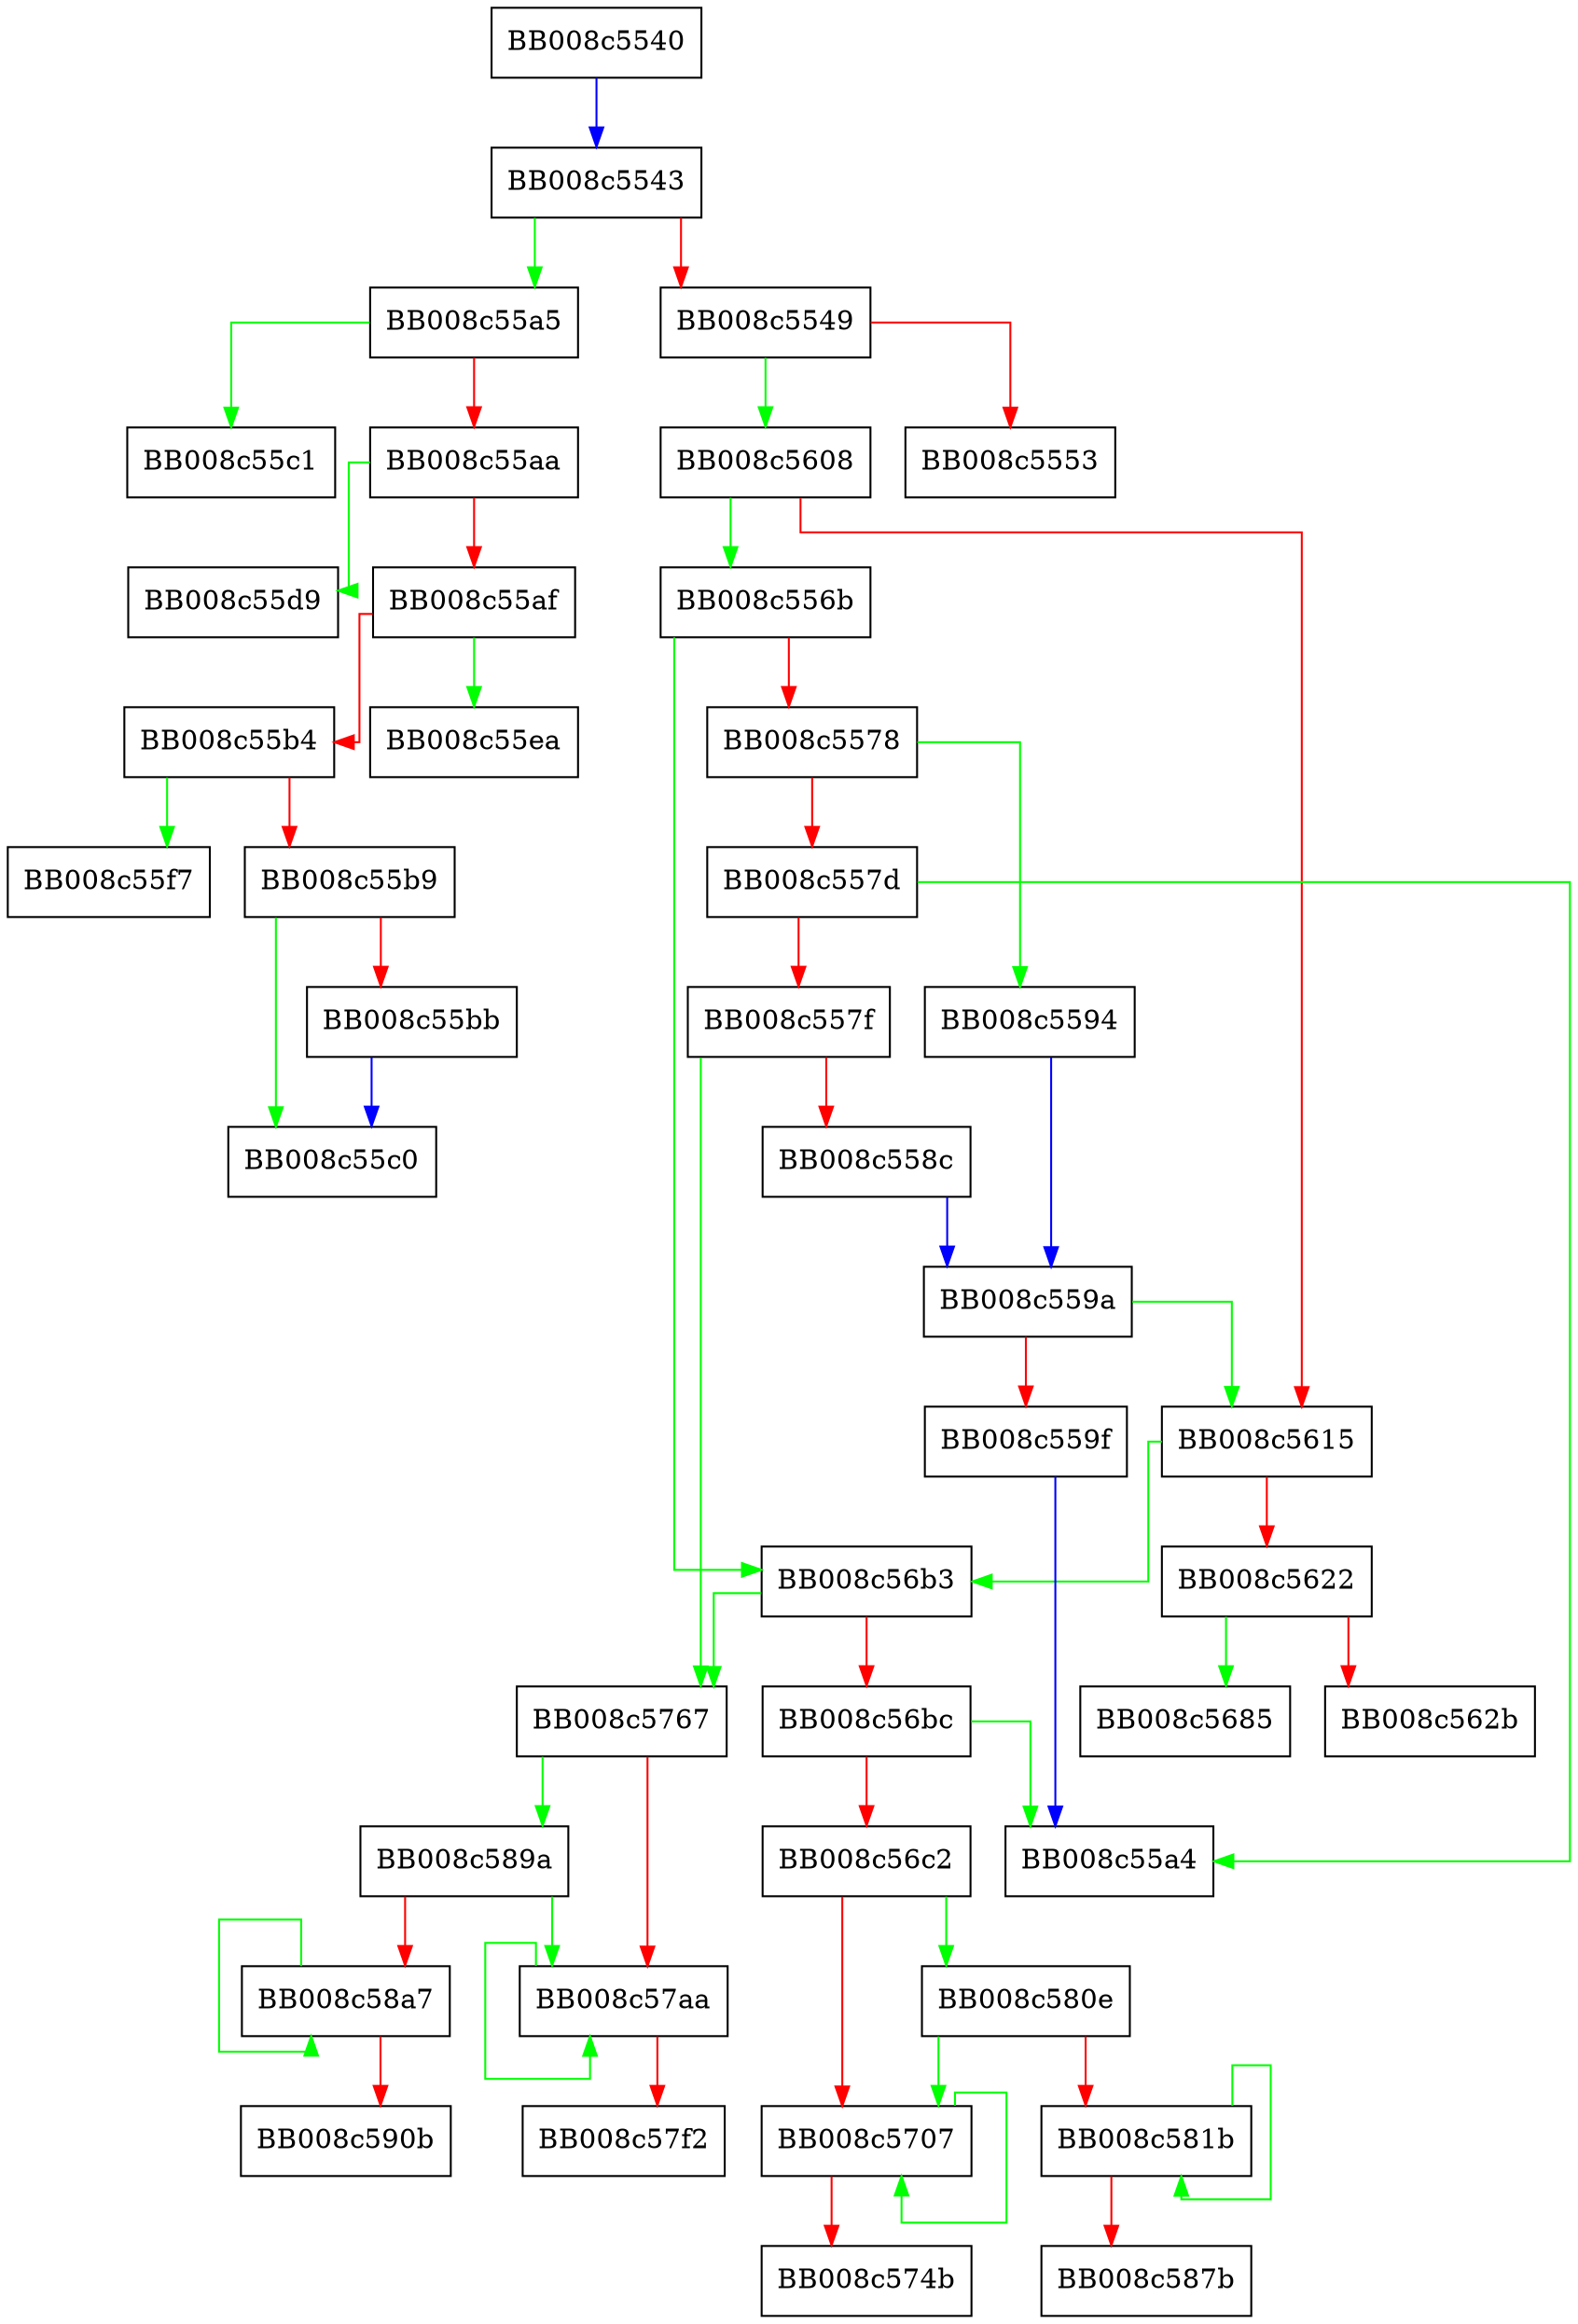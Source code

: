 digraph __memmove_avx_unaligned_erms {
  node [shape="box"];
  graph [splines=ortho];
  BB008c5540 -> BB008c5543 [color="blue"];
  BB008c5543 -> BB008c55a5 [color="green"];
  BB008c5543 -> BB008c5549 [color="red"];
  BB008c5549 -> BB008c5608 [color="green"];
  BB008c5549 -> BB008c5553 [color="red"];
  BB008c556b -> BB008c56b3 [color="green"];
  BB008c556b -> BB008c5578 [color="red"];
  BB008c5578 -> BB008c5594 [color="green"];
  BB008c5578 -> BB008c557d [color="red"];
  BB008c557d -> BB008c55a4 [color="green"];
  BB008c557d -> BB008c557f [color="red"];
  BB008c557f -> BB008c5767 [color="green"];
  BB008c557f -> BB008c558c [color="red"];
  BB008c558c -> BB008c559a [color="blue"];
  BB008c5594 -> BB008c559a [color="blue"];
  BB008c559a -> BB008c5615 [color="green"];
  BB008c559a -> BB008c559f [color="red"];
  BB008c559f -> BB008c55a4 [color="blue"];
  BB008c55a5 -> BB008c55c1 [color="green"];
  BB008c55a5 -> BB008c55aa [color="red"];
  BB008c55aa -> BB008c55d9 [color="green"];
  BB008c55aa -> BB008c55af [color="red"];
  BB008c55af -> BB008c55ea [color="green"];
  BB008c55af -> BB008c55b4 [color="red"];
  BB008c55b4 -> BB008c55f7 [color="green"];
  BB008c55b4 -> BB008c55b9 [color="red"];
  BB008c55b9 -> BB008c55c0 [color="green"];
  BB008c55b9 -> BB008c55bb [color="red"];
  BB008c55bb -> BB008c55c0 [color="blue"];
  BB008c5608 -> BB008c556b [color="green"];
  BB008c5608 -> BB008c5615 [color="red"];
  BB008c5615 -> BB008c56b3 [color="green"];
  BB008c5615 -> BB008c5622 [color="red"];
  BB008c5622 -> BB008c5685 [color="green"];
  BB008c5622 -> BB008c562b [color="red"];
  BB008c56b3 -> BB008c5767 [color="green"];
  BB008c56b3 -> BB008c56bc [color="red"];
  BB008c56bc -> BB008c55a4 [color="green"];
  BB008c56bc -> BB008c56c2 [color="red"];
  BB008c56c2 -> BB008c580e [color="green"];
  BB008c56c2 -> BB008c5707 [color="red"];
  BB008c5707 -> BB008c5707 [color="green"];
  BB008c5707 -> BB008c574b [color="red"];
  BB008c5767 -> BB008c589a [color="green"];
  BB008c5767 -> BB008c57aa [color="red"];
  BB008c57aa -> BB008c57aa [color="green"];
  BB008c57aa -> BB008c57f2 [color="red"];
  BB008c580e -> BB008c5707 [color="green"];
  BB008c580e -> BB008c581b [color="red"];
  BB008c581b -> BB008c581b [color="green"];
  BB008c581b -> BB008c587b [color="red"];
  BB008c589a -> BB008c57aa [color="green"];
  BB008c589a -> BB008c58a7 [color="red"];
  BB008c58a7 -> BB008c58a7 [color="green"];
  BB008c58a7 -> BB008c590b [color="red"];
}
